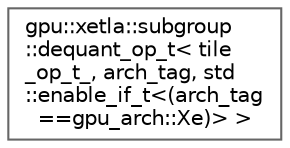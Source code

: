 digraph "Graphical Class Hierarchy"
{
 // LATEX_PDF_SIZE
  bgcolor="transparent";
  edge [fontname=Helvetica,fontsize=10,labelfontname=Helvetica,labelfontsize=10];
  node [fontname=Helvetica,fontsize=10,shape=box,height=0.2,width=0.4];
  rankdir="LR";
  Node0 [id="Node000000",label="gpu::xetla::subgroup\l::dequant_op_t\< tile\l_op_t_, arch_tag, std\l::enable_if_t\<(arch_tag\l==gpu_arch::Xe)\> \>",height=0.2,width=0.4,color="grey40", fillcolor="white", style="filled",URL="$structgpu_1_1xetla_1_1subgroup_1_1dequant__op__t_3_01tile__op__t___00_01arch__tag_00_01std_1_1enbe74554a4015c82d1087a465d3765394.html",tooltip="Is the quantization op functor, specialized for Xe architecture."];
}
